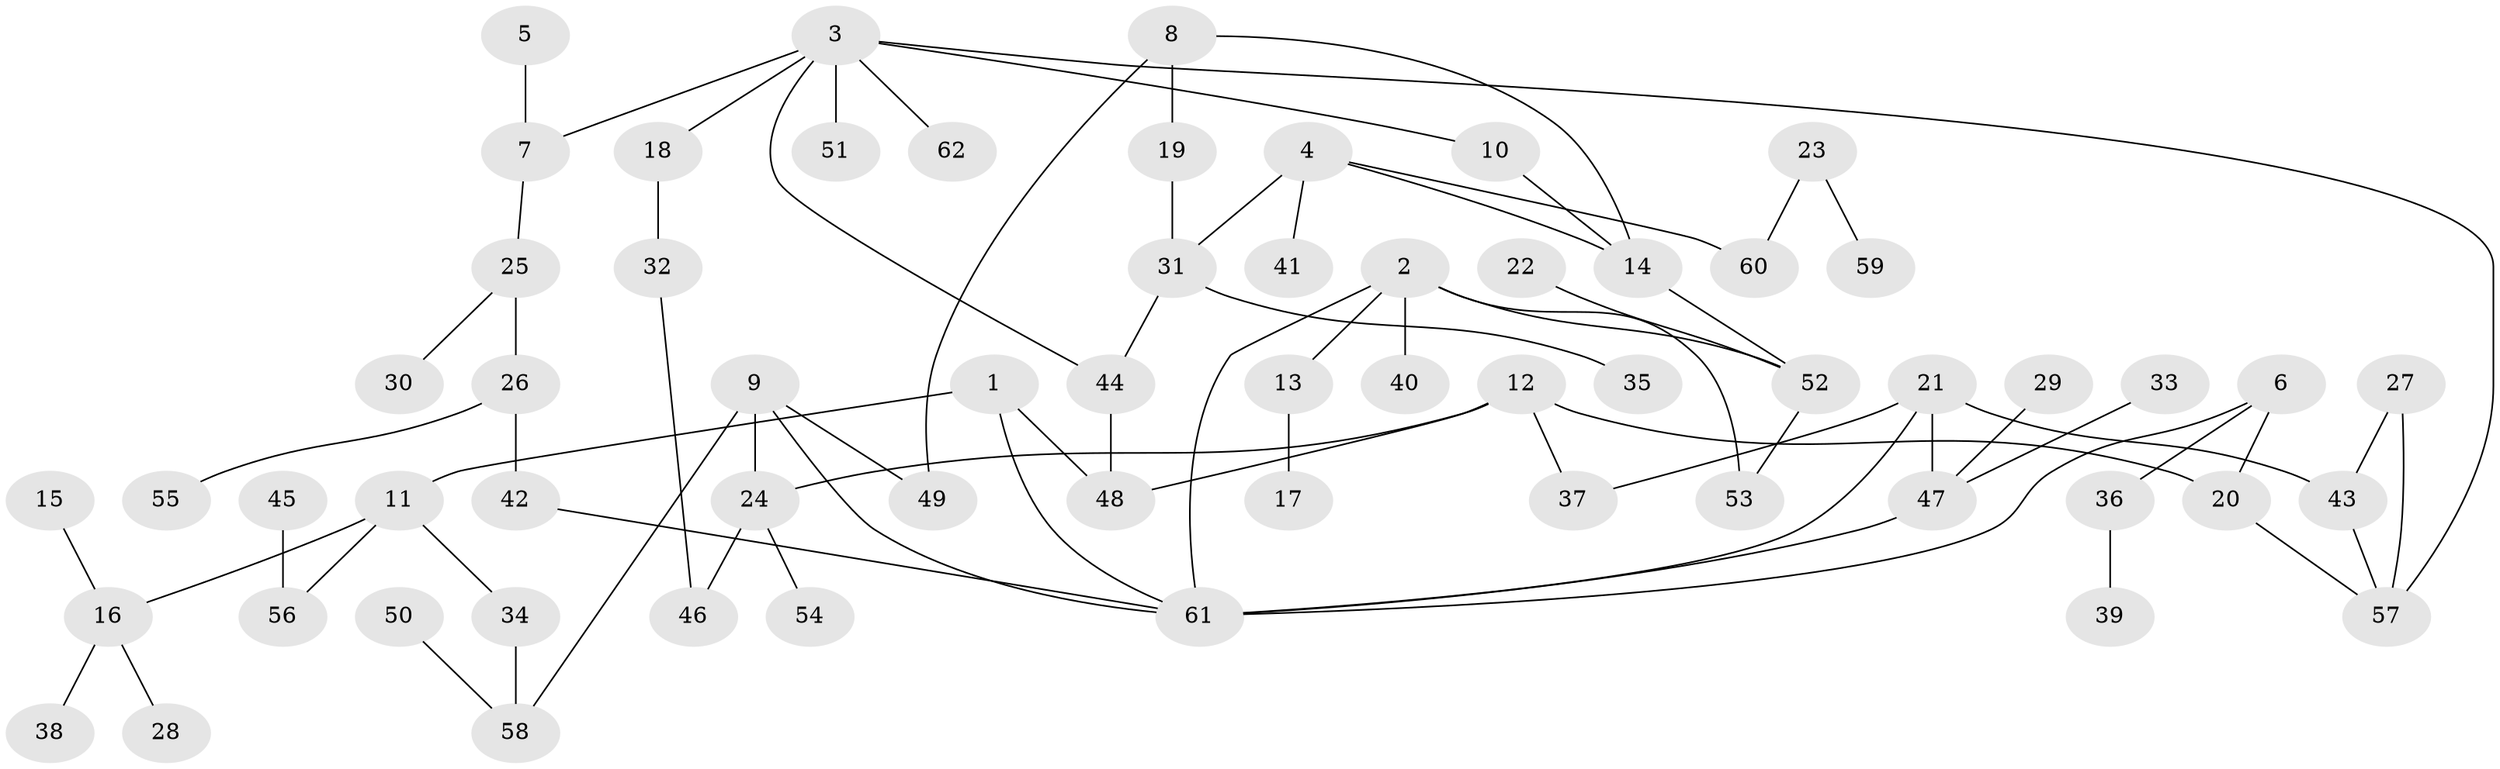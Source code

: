 // original degree distribution, {5: 0.06349206349206349, 3: 0.14285714285714285, 8: 0.007936507936507936, 4: 0.07936507936507936, 7: 0.007936507936507936, 2: 0.31746031746031744, 1: 0.373015873015873, 6: 0.007936507936507936}
// Generated by graph-tools (version 1.1) at 2025/36/03/04/25 23:36:03]
// undirected, 62 vertices, 76 edges
graph export_dot {
  node [color=gray90,style=filled];
  1;
  2;
  3;
  4;
  5;
  6;
  7;
  8;
  9;
  10;
  11;
  12;
  13;
  14;
  15;
  16;
  17;
  18;
  19;
  20;
  21;
  22;
  23;
  24;
  25;
  26;
  27;
  28;
  29;
  30;
  31;
  32;
  33;
  34;
  35;
  36;
  37;
  38;
  39;
  40;
  41;
  42;
  43;
  44;
  45;
  46;
  47;
  48;
  49;
  50;
  51;
  52;
  53;
  54;
  55;
  56;
  57;
  58;
  59;
  60;
  61;
  62;
  1 -- 11 [weight=1.0];
  1 -- 48 [weight=1.0];
  1 -- 61 [weight=1.0];
  2 -- 13 [weight=1.0];
  2 -- 40 [weight=1.0];
  2 -- 52 [weight=1.0];
  2 -- 53 [weight=1.0];
  2 -- 61 [weight=1.0];
  3 -- 7 [weight=1.0];
  3 -- 10 [weight=1.0];
  3 -- 18 [weight=1.0];
  3 -- 44 [weight=1.0];
  3 -- 51 [weight=1.0];
  3 -- 57 [weight=1.0];
  3 -- 62 [weight=1.0];
  4 -- 14 [weight=1.0];
  4 -- 31 [weight=1.0];
  4 -- 41 [weight=1.0];
  4 -- 60 [weight=1.0];
  5 -- 7 [weight=1.0];
  6 -- 20 [weight=1.0];
  6 -- 36 [weight=1.0];
  6 -- 61 [weight=1.0];
  7 -- 25 [weight=1.0];
  8 -- 14 [weight=1.0];
  8 -- 19 [weight=1.0];
  8 -- 49 [weight=1.0];
  9 -- 24 [weight=2.0];
  9 -- 49 [weight=1.0];
  9 -- 58 [weight=1.0];
  9 -- 61 [weight=1.0];
  10 -- 14 [weight=1.0];
  11 -- 16 [weight=1.0];
  11 -- 34 [weight=1.0];
  11 -- 56 [weight=1.0];
  12 -- 20 [weight=1.0];
  12 -- 24 [weight=1.0];
  12 -- 37 [weight=1.0];
  12 -- 48 [weight=1.0];
  13 -- 17 [weight=1.0];
  14 -- 52 [weight=1.0];
  15 -- 16 [weight=1.0];
  16 -- 28 [weight=1.0];
  16 -- 38 [weight=1.0];
  18 -- 32 [weight=1.0];
  19 -- 31 [weight=1.0];
  20 -- 57 [weight=1.0];
  21 -- 37 [weight=1.0];
  21 -- 43 [weight=1.0];
  21 -- 47 [weight=1.0];
  21 -- 61 [weight=1.0];
  22 -- 52 [weight=1.0];
  23 -- 59 [weight=1.0];
  23 -- 60 [weight=1.0];
  24 -- 46 [weight=1.0];
  24 -- 54 [weight=1.0];
  25 -- 26 [weight=1.0];
  25 -- 30 [weight=1.0];
  26 -- 42 [weight=1.0];
  26 -- 55 [weight=1.0];
  27 -- 43 [weight=1.0];
  27 -- 57 [weight=1.0];
  29 -- 47 [weight=1.0];
  31 -- 35 [weight=1.0];
  31 -- 44 [weight=1.0];
  32 -- 46 [weight=1.0];
  33 -- 47 [weight=1.0];
  34 -- 58 [weight=1.0];
  36 -- 39 [weight=1.0];
  42 -- 61 [weight=1.0];
  43 -- 57 [weight=1.0];
  44 -- 48 [weight=1.0];
  45 -- 56 [weight=1.0];
  47 -- 61 [weight=1.0];
  50 -- 58 [weight=1.0];
  52 -- 53 [weight=1.0];
}
